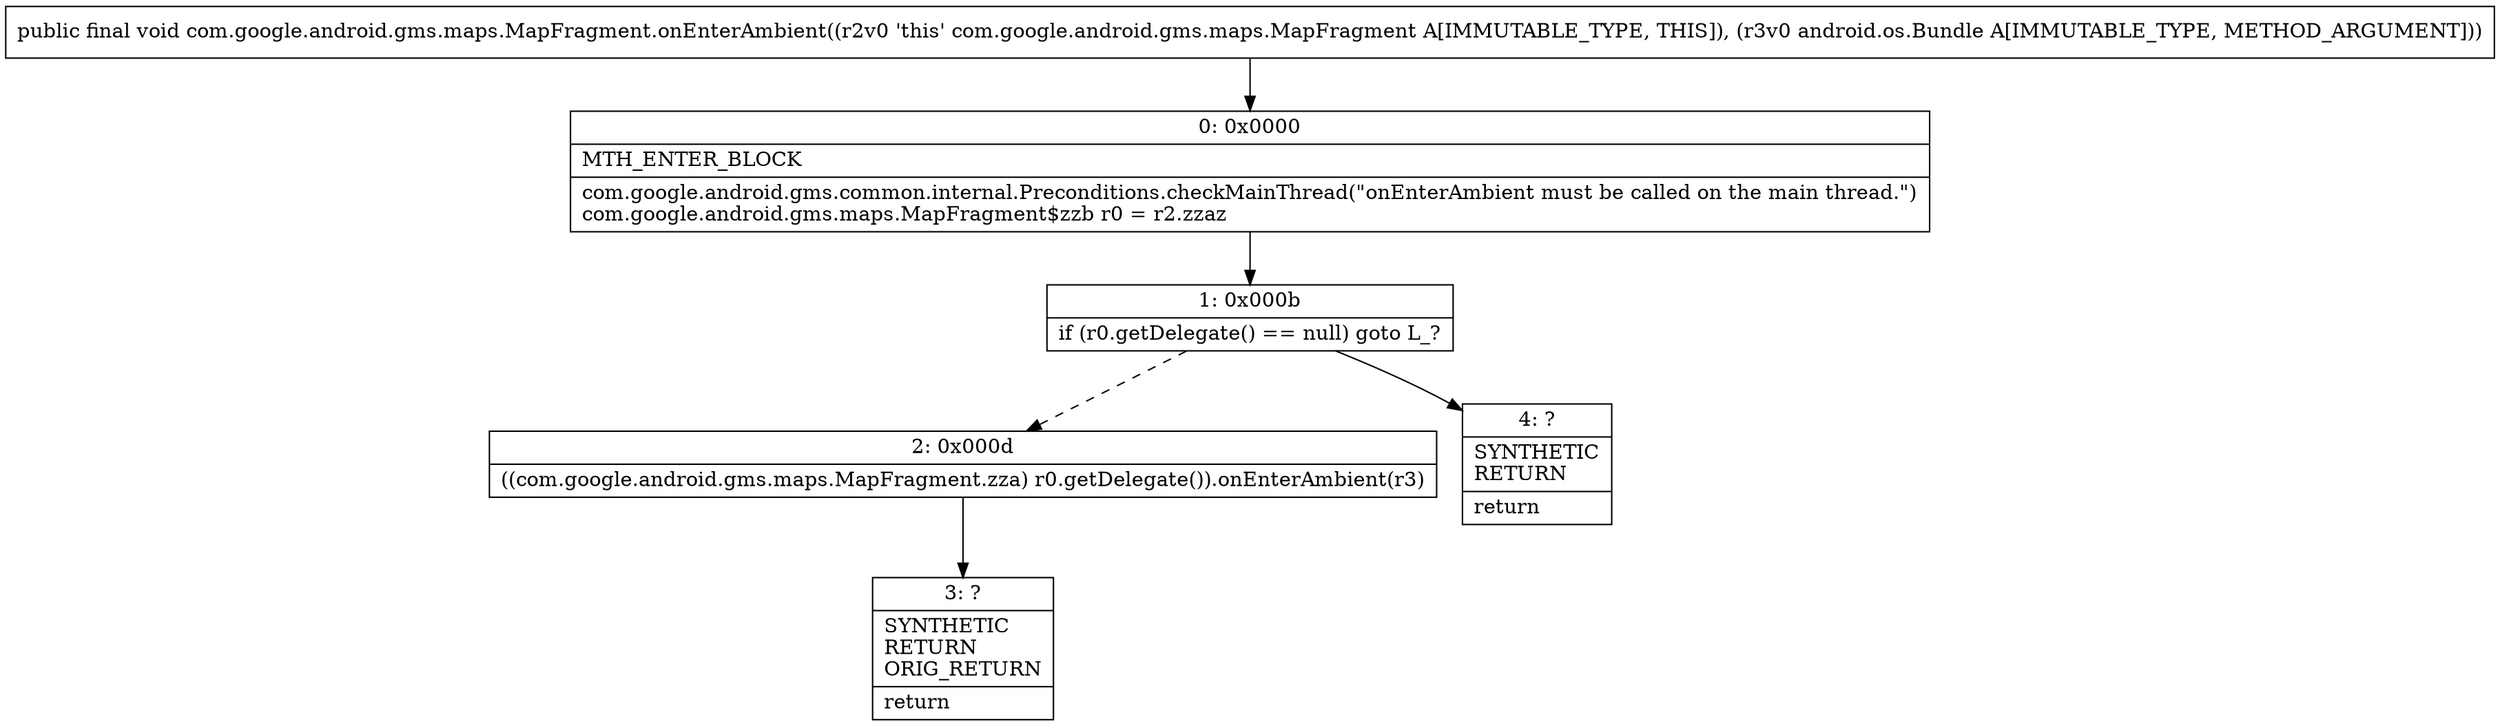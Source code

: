 digraph "CFG forcom.google.android.gms.maps.MapFragment.onEnterAmbient(Landroid\/os\/Bundle;)V" {
Node_0 [shape=record,label="{0\:\ 0x0000|MTH_ENTER_BLOCK\l|com.google.android.gms.common.internal.Preconditions.checkMainThread(\"onEnterAmbient must be called on the main thread.\")\lcom.google.android.gms.maps.MapFragment$zzb r0 = r2.zzaz\l}"];
Node_1 [shape=record,label="{1\:\ 0x000b|if (r0.getDelegate() == null) goto L_?\l}"];
Node_2 [shape=record,label="{2\:\ 0x000d|((com.google.android.gms.maps.MapFragment.zza) r0.getDelegate()).onEnterAmbient(r3)\l}"];
Node_3 [shape=record,label="{3\:\ ?|SYNTHETIC\lRETURN\lORIG_RETURN\l|return\l}"];
Node_4 [shape=record,label="{4\:\ ?|SYNTHETIC\lRETURN\l|return\l}"];
MethodNode[shape=record,label="{public final void com.google.android.gms.maps.MapFragment.onEnterAmbient((r2v0 'this' com.google.android.gms.maps.MapFragment A[IMMUTABLE_TYPE, THIS]), (r3v0 android.os.Bundle A[IMMUTABLE_TYPE, METHOD_ARGUMENT])) }"];
MethodNode -> Node_0;
Node_0 -> Node_1;
Node_1 -> Node_2[style=dashed];
Node_1 -> Node_4;
Node_2 -> Node_3;
}

